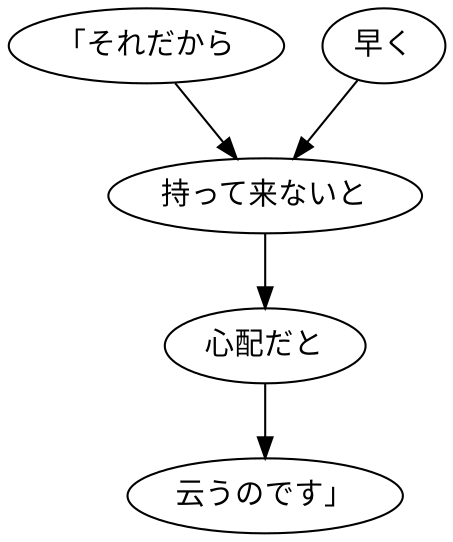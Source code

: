 digraph graph7697 {
	node0 [label="「それだから"];
	node1 [label="早く"];
	node2 [label="持って来ないと"];
	node3 [label="心配だと"];
	node4 [label="云うのです」"];
	node0 -> node2;
	node1 -> node2;
	node2 -> node3;
	node3 -> node4;
}
